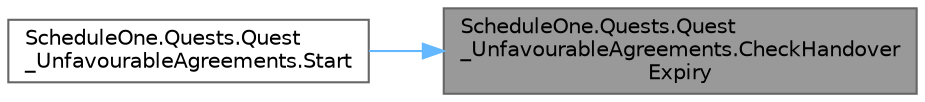 digraph "ScheduleOne.Quests.Quest_UnfavourableAgreements.CheckHandoverExpiry"
{
 // LATEX_PDF_SIZE
  bgcolor="transparent";
  edge [fontname=Helvetica,fontsize=10,labelfontname=Helvetica,labelfontsize=10];
  node [fontname=Helvetica,fontsize=10,shape=box,height=0.2,width=0.4];
  rankdir="RL";
  Node1 [id="Node000001",label="ScheduleOne.Quests.Quest\l_UnfavourableAgreements.CheckHandover\lExpiry",height=0.2,width=0.4,color="gray40", fillcolor="grey60", style="filled", fontcolor="black",tooltip=" "];
  Node1 -> Node2 [id="edge1_Node000001_Node000002",dir="back",color="steelblue1",style="solid",tooltip=" "];
  Node2 [id="Node000002",label="ScheduleOne.Quests.Quest\l_UnfavourableAgreements.Start",height=0.2,width=0.4,color="grey40", fillcolor="white", style="filled",URL="$class_schedule_one_1_1_quests_1_1_quest___unfavourable_agreements.html#ae61188fd888f3ed0c045771cf75cde34",tooltip=" "];
}
